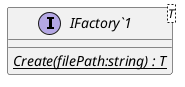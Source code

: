 @startuml
interface "IFactory`1"<T> {
    {abstract} {static} Create(filePath:string) : T
}
@enduml
